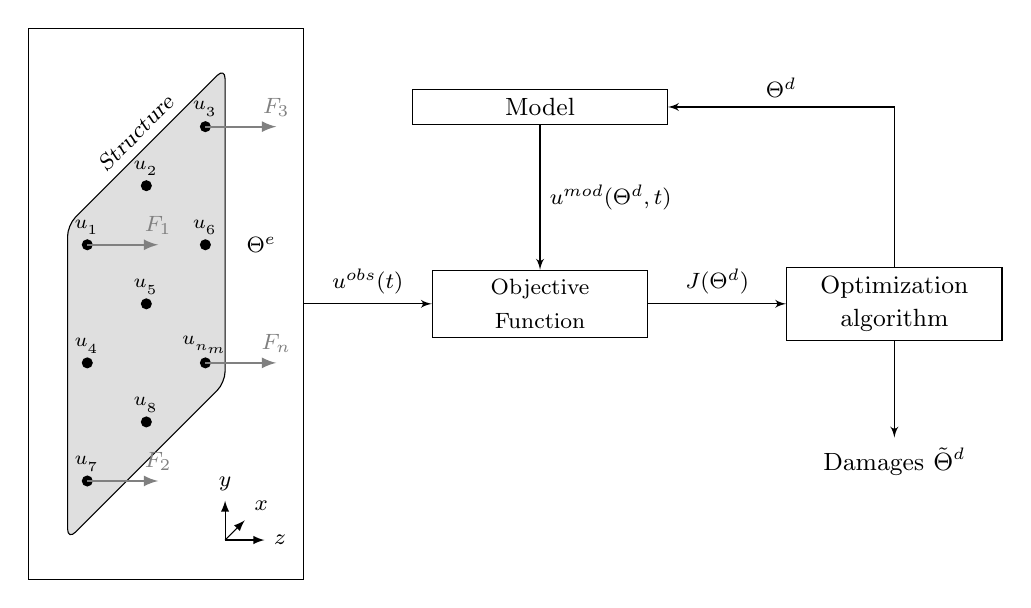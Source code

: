 \begin{tikzpicture}
\tikzset{force/.style={-latex,ultra thick}}
\draw [fill=white] (1.5,-3.5) rectangle (5,3.5);
\filldraw[fill=lightgray!50,rounded corners] (2,-3) -- (2,1) -- (4,3) -- (4,-1) -- cycle;
\draw[-latex] (4,-3) -- (4,-2.5)node[anchor=south] {\footnotesize $y$};
\draw[-latex] (4,-3) -- (4.25,-2.75)node[anchor=south west] {\footnotesize $x$};
\draw[-latex] (4,-3) -- (4.5,-3)node[anchor=west] {\footnotesize $z$};
\fill (2.25,0.75) circle[radius=2pt] node[anchor=south] {} node[anchor=south] {\scriptsize $u_{_1}$};
\fill (3,1.5) circle[radius=2pt] node[anchor=south] {} node[anchor=south] {\scriptsize $u_{_2}$};
\fill (3.75,2.25) circle[radius=2pt] node[anchor=south] {} node[anchor=south] {\scriptsize $u_{_3}$};
\fill (2.25,-0.75) circle[radius=2pt] node[anchor=south] {} node[anchor=south] {\scriptsize $u_{_4}$};
\fill (3,0) circle[radius=2pt] node[anchor=center, text width = 2.5cm, align=center] {}node[anchor=south] {\scriptsize $u_{_5}$};
\fill (3.75,0.75) circle[radius=2pt] node[anchor=south] {} node[anchor=south] {\scriptsize $u_{_6}$};
\fill (2.25,-2.25) circle[radius=2pt] node[anchor=south] {}node[anchor=south] {\scriptsize $u_{_7}$};
\fill (3,-1.5) circle[radius=2pt] node[anchor=south] {} node[anchor=south] {\scriptsize $u_{_8}$};
\fill (3.75,-0.75) circle[radius=2pt] node[anchor=south] {}node[anchor=south] {\scriptsize $u_{_{n_m}}$};
\path (2,1) -- node[anchor=south,sloped,xslant=.2, font=\footnotesize] {Structure} (4,3);
\draw ((4.15,0.75) node[anchor=west, font=\footnotesize] {$\Theta^{ e}$};
\draw[-latex,thick, gray] (2.25,0.75) -- (3.15,0.75) node[anchor=south] {\footnotesize $F_1$};
\draw[-latex,thick, gray] (2.25,-2.25) -- (3.15,-2.25) node[anchor=south] {\footnotesize $F_2$};
\draw[-latex,thick, gray] (3.75,2.25) -- (4.65,2.25) node[anchor=south] {\footnotesize $F_3$};
\draw[-latex,thick, gray] (3.75,-0.75) -- (4.65,-0.75) node[anchor=south] {\footnotesize $F_n$};
\coordinate (str) at (5,0);
\node[draw, align=center, rectangle, right of=str, text width = 2.5cm, node distance=3cm] (residual) {{\footnotesize Objective Function}};
\node[draw, align=center, rectangle, above of=residual, text width = 3cm, node distance=2.5cm] (data) {\small Model};
\node[draw, align=center, rectangle, right of=residual, text width = 2.5cm, node distance=4.5cm] (algorithm) {\small Optimization \\ algorithm};
\node[align=center, below of=algorithm, text width = 2cm, node distance=2cm] (damage) {\small Damages $\tilde{\Theta}^d$};
\coordinate (A) at (data -| algorithm);
\draw [-latex'] (str) -- (residual) node [midway, above] {\footnotesize $u^{{obs}}(t)$};
\draw [-latex'] (residual) -- (algorithm) node [midway, above] {\footnotesize $J({\Theta^d})$};
\draw [-latex'] (algorithm.north) -- (A) -- (data.east) node [midway, above] {\footnotesize $\Theta^d$};
\path [draw, -latex'] (data) -- node [right] {\footnotesize $u^{{mod}}(\Theta^d, t)$}(residual);
\draw [-latex'] (algorithm.south) -- (damage.north) node [midway, below, text width = 2.5cm] {\footnotesize };
\end{tikzpicture}